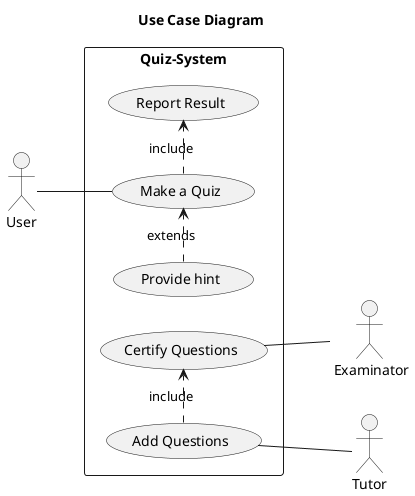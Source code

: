 @startuml
title Use Case Diagram

actor :User: as U
actor :Tutor: as T
actor : Examinator: as E

left to right direction
skinparam monochrome true
skinparam packageStyle rectangle
rectangle (Quiz-System){

    U -- (Make a Quiz)
    (Make a Quiz) .> (Report Result) : include
    (Provide hint) .> (Make a Quiz) : extends
    (Add Questions) -- T
    (Certify Questions) -- E
    (Add Questions) .> (Certify Questions) : include
}

@enduml

